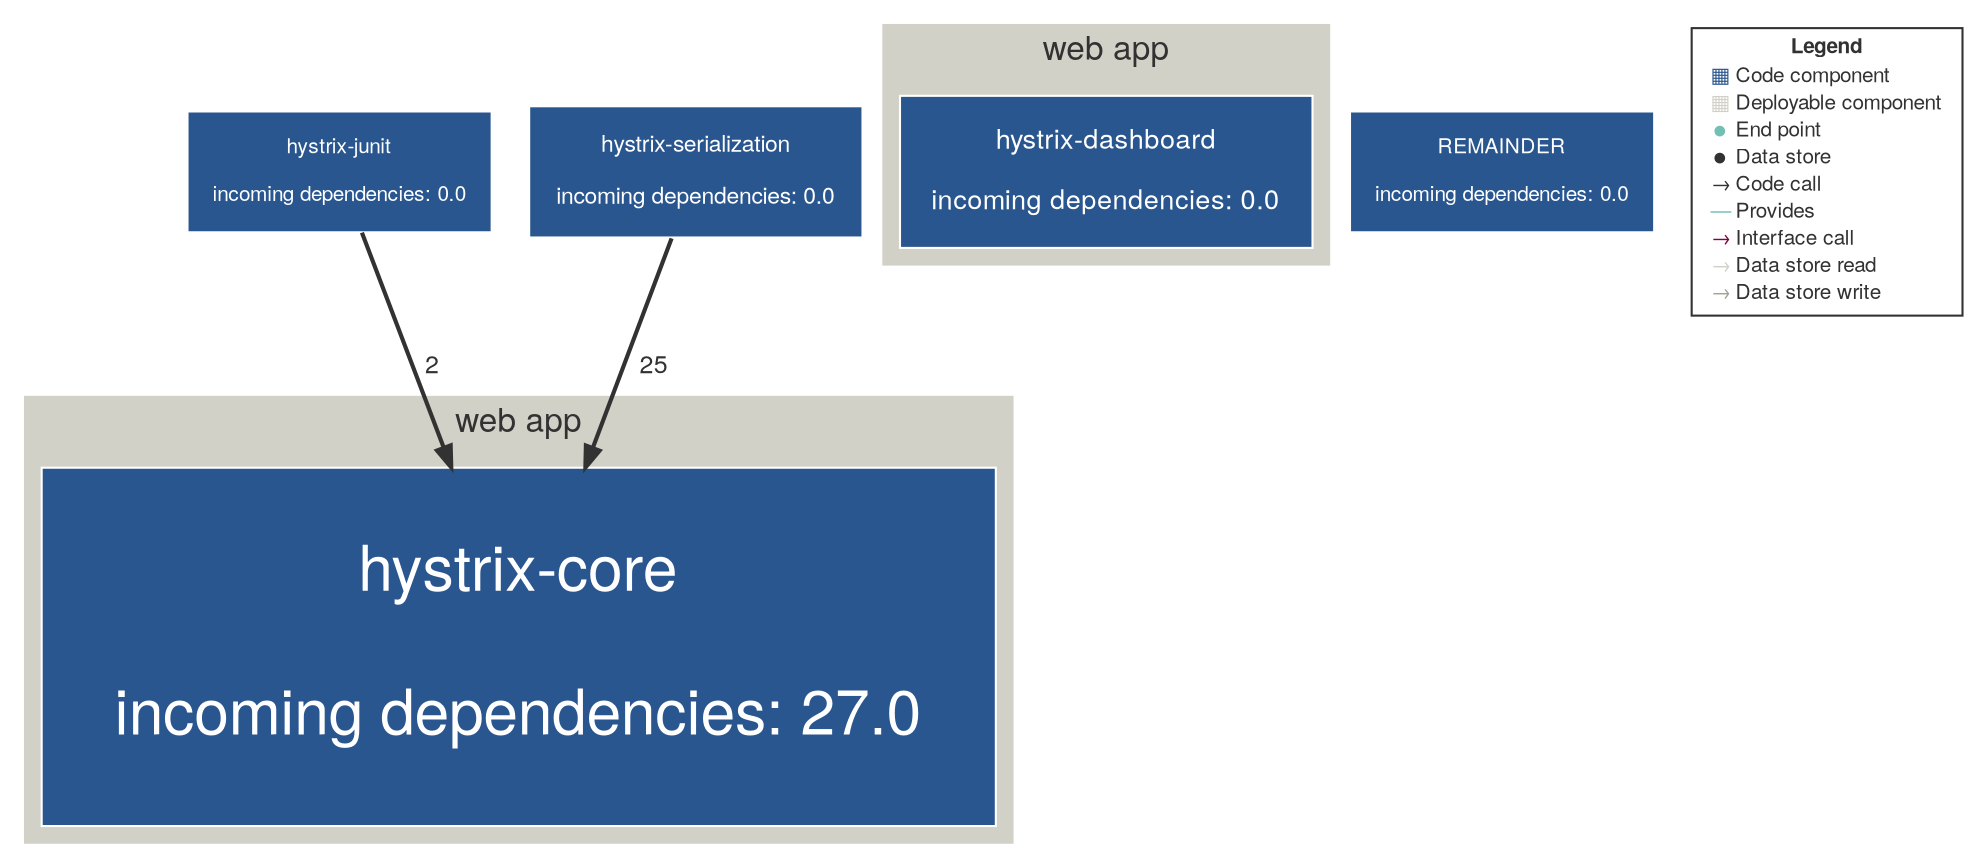 digraph "Graph" {
compound=true
rankdir=TD
subgraph "cluster-hystrix-core" {
style="filled"
color="#D2D1C7"
fontname="Helvetica Neue"
fontsize="16"
fontcolor="#323232"
label="web app"
"hystrix-core@hystrix-core" [ shape="box" style="filled" fillcolor="#2A568F" penwidth="1" color="#FFFFFF" fontname="Helvetica Neue" fontcolor="#FFFFFF" fontsize="30" margin="0.48" label="hystrix-core

incoming dependencies: 27.0" ]
}
subgraph "cluster-hystrix-dashboard" {
style="filled"
color="#D2D1C7"
fontname="Helvetica Neue"
fontsize="16"
fontcolor="#323232"
label="web app"
"hystrix-dashboard@hystrix-dashboard" [ shape="box" style="filled" fillcolor="#2A568F" penwidth="1" color="#FFFFFF" fontname="Helvetica Neue" fontcolor="#FFFFFF" fontsize="13" margin="0.20800000000000002" label="hystrix-dashboard

incoming dependencies: 0.0" ]
}
"hystrix-junit@NOT_DEPLOYED" [ shape="box" style="filled" fillcolor="#2A568F" penwidth="1" color="#FFFFFF" fontname="Helvetica Neue" fontcolor="#FFFFFF" fontsize="10" margin="0.16" label="hystrix-junit

incoming dependencies: 0.0" ]
"REMAINDER@NOT_DEPLOYED" [ shape="box" style="filled" fillcolor="#2A568F" penwidth="1" color="#FFFFFF" fontname="Helvetica Neue" fontcolor="#FFFFFF" fontsize="10" margin="0.16" label="REMAINDER

incoming dependencies: 0.0" ]
"hystrix-serialization@NOT_DEPLOYED" [ shape="box" style="filled" fillcolor="#2A568F" penwidth="1" color="#FFFFFF" fontname="Helvetica Neue" fontcolor="#FFFFFF" fontsize="11" margin="0.176" label="hystrix-serialization

incoming dependencies: 0.0" ]
"hystrix-junit@NOT_DEPLOYED" -> "hystrix-core@hystrix-core" [ penwidth="2" color="#323232" fontcolor="#323232" fontname="Helvetica Neue" fontsize="12" label="  2" ]
"hystrix-serialization@NOT_DEPLOYED" -> "hystrix-core@hystrix-core" [ penwidth="2" color="#323232" fontcolor="#323232" fontname="Helvetica Neue" fontsize="12" label="  25" ]
"LEGEND" [ shape="box" style="filled" fillcolor="#FFFFFF" penwidth="1" color="#323232" fontname="Helvetica Neue" fontcolor="#323232" fontsize="10" label=<<TABLE BORDER="0" CELLPADDING="1" CELLSPACING="0">
<TR><TD COLSPAN="2"><B>Legend</B></TD></TR>
<TR><TD><FONT COLOR="#2A568F">&#9638;</FONT></TD><TD ALIGN="left">Code component</TD></TR>
<TR><TD><FONT COLOR="#D2D1C7">&#9638;</FONT></TD><TD ALIGN="left">Deployable component</TD></TR>
<TR><TD><FONT COLOR="#72C0B4">&#9679;</FONT></TD><TD ALIGN="left">End point</TD></TR>
<TR><TD><FONT COLOR="#323232">&#9679;</FONT></TD><TD ALIGN="left">Data store</TD></TR>
<TR><TD><FONT COLOR="#323232">&rarr;</FONT></TD><TD ALIGN="left">Code call</TD></TR>
<TR><TD><FONT COLOR="#72C0B4">&#8212;</FONT></TD><TD ALIGN="left">Provides</TD></TR>
<TR><TD><FONT COLOR="#820445">&rarr;</FONT></TD><TD ALIGN="left">Interface call</TD></TR>
<TR><TD><FONT COLOR="#D2D1C7">&rarr;</FONT></TD><TD ALIGN="left">Data store read</TD></TR>
<TR><TD><FONT COLOR="#A4A38F">&rarr;</FONT></TD><TD ALIGN="left">Data store write</TD></TR>
</TABLE>
>  ]
}
